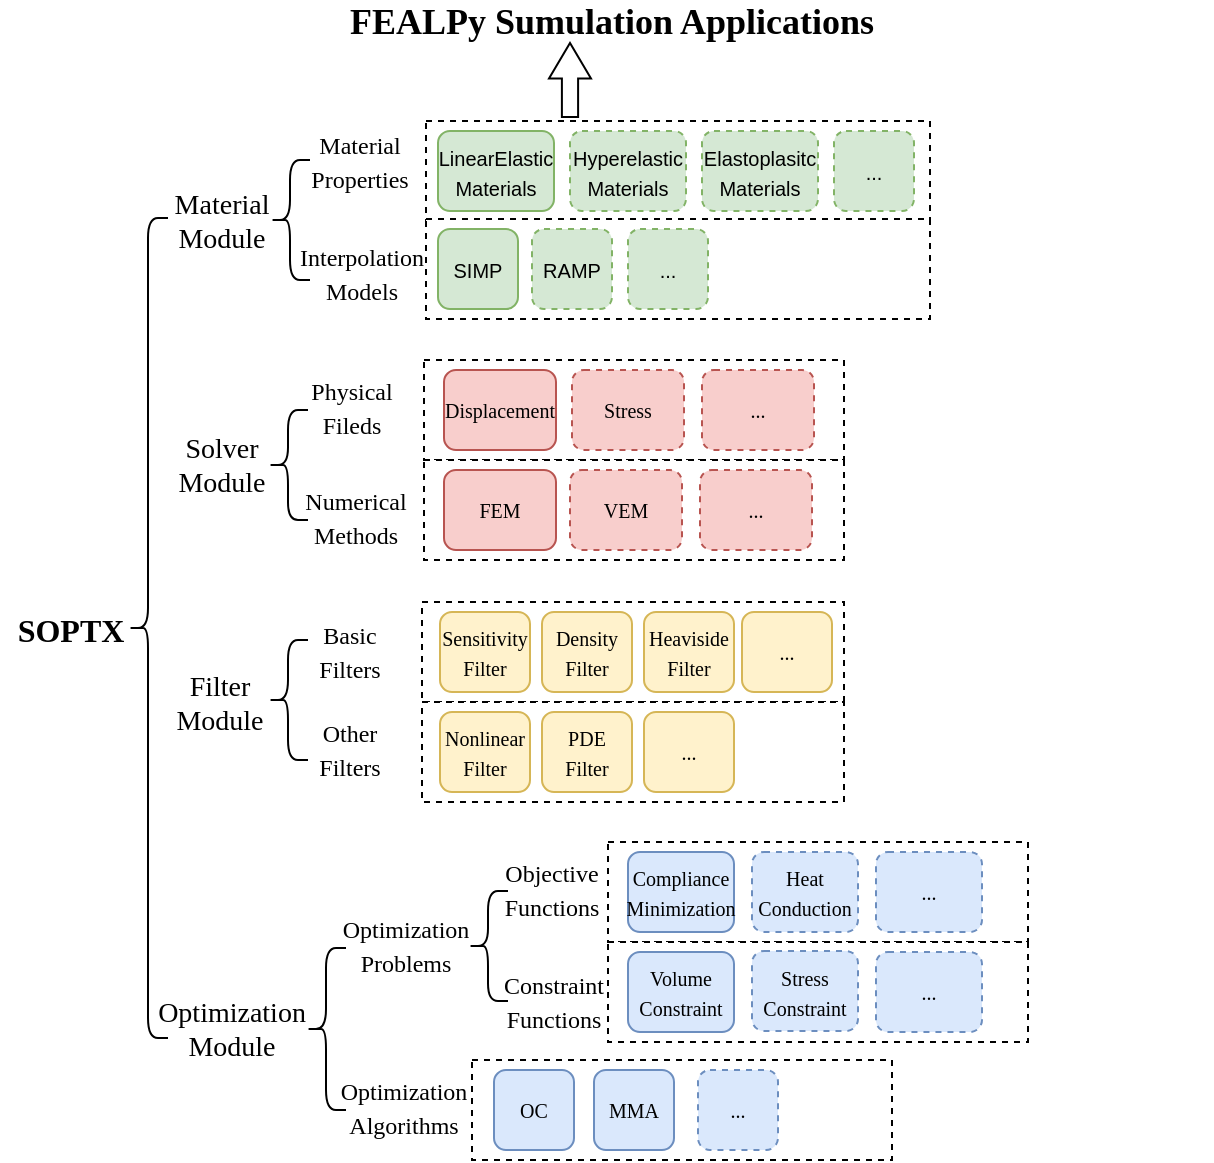 <mxfile version="26.2.12">
  <diagram name="第 1 页" id="ymwS_IY8MIXRyYueqAV2">
    <mxGraphModel dx="753" dy="496" grid="1" gridSize="10" guides="1" tooltips="1" connect="1" arrows="1" fold="1" page="1" pageScale="1" pageWidth="1169" pageHeight="827" math="0" shadow="0">
      <root>
        <mxCell id="0" />
        <mxCell id="1" parent="0" />
        <mxCell id="F3Z2k89PkYjlrjDhpoIZ-32" value="Optimization&lt;div&gt;Module&lt;/div&gt;" style="text;html=1;align=center;verticalAlign=middle;whiteSpace=wrap;rounded=0;fontFamily=Times New Roman;fontSize=14;" parent="1" vertex="1">
          <mxGeometry x="210" y="639" width="40" height="30" as="geometry" />
        </mxCell>
        <mxCell id="F3Z2k89PkYjlrjDhpoIZ-33" value="Solver&lt;div&gt;Module&lt;/div&gt;" style="text;html=1;align=center;verticalAlign=middle;whiteSpace=wrap;rounded=0;fontFamily=Times New Roman;fontSize=14;" parent="1" vertex="1">
          <mxGeometry x="205" y="357" width="40" height="30" as="geometry" />
        </mxCell>
        <mxCell id="F3Z2k89PkYjlrjDhpoIZ-35" value="Material&lt;div&gt;Module&lt;/div&gt;" style="text;html=1;align=center;verticalAlign=middle;whiteSpace=wrap;rounded=0;fontFamily=Times New Roman;fontSize=14;" parent="1" vertex="1">
          <mxGeometry x="205" y="235" width="40" height="30" as="geometry" />
        </mxCell>
        <mxCell id="F3Z2k89PkYjlrjDhpoIZ-38" value="&lt;font style=&quot;font-size: 18px;&quot;&gt;FEALPy Sumulation Applications&lt;/font&gt;" style="rounded=0;whiteSpace=wrap;html=1;fontFamily=Times New Roman;fontSize=14;fontStyle=1;dashed=1;strokeColor=none;" parent="1" vertex="1">
          <mxGeometry x="120" y="141" width="600" height="18" as="geometry" />
        </mxCell>
        <mxCell id="F3Z2k89PkYjlrjDhpoIZ-39" value="" style="shape=flexArrow;endArrow=classic;html=1;rounded=0;entryX=0.5;entryY=1;entryDx=0;entryDy=0;endWidth=11.905;endSize=5.586;width=8.095;fontFamily=Times New Roman;startSize=6;fontSize=11;" parent="1" edge="1">
          <mxGeometry width="50" height="50" relative="1" as="geometry">
            <mxPoint x="399" y="198" as="sourcePoint" />
            <mxPoint x="399" y="160" as="targetPoint" />
          </mxGeometry>
        </mxCell>
        <mxCell id="SHF09hgEC6lpMV5m1Q11-1" value="" style="shape=curlyBracket;whiteSpace=wrap;html=1;rounded=1;labelPosition=left;verticalLabelPosition=middle;align=right;verticalAlign=middle;" parent="1" vertex="1">
          <mxGeometry x="178" y="248" width="20" height="410" as="geometry" />
        </mxCell>
        <mxCell id="SHF09hgEC6lpMV5m1Q11-2" value="&lt;font style=&quot;font-size: 16px;&quot;&gt;SOPTX&lt;/font&gt;" style="text;html=1;align=center;verticalAlign=middle;resizable=0;points=[];autosize=1;strokeColor=none;fillColor=none;fontFamily=Times New Roman;fontStyle=1;fontSize=14;" parent="1" vertex="1">
          <mxGeometry x="114" y="439" width="70" height="30" as="geometry" />
        </mxCell>
        <mxCell id="QV9En6UjGn9VhWlDcuHC-3" value="Filter&lt;div&gt;Module&lt;/div&gt;" style="text;html=1;align=center;verticalAlign=middle;whiteSpace=wrap;rounded=0;fontFamily=Times New Roman;fontSize=14;" parent="1" vertex="1">
          <mxGeometry x="204" y="476" width="40" height="30" as="geometry" />
        </mxCell>
        <mxCell id="QV9En6UjGn9VhWlDcuHC-32" value="" style="rounded=0;whiteSpace=wrap;html=1;fontFamily=Times New Roman;dashed=1;" parent="1" vertex="1">
          <mxGeometry x="325" y="440" width="211" height="50" as="geometry" />
        </mxCell>
        <mxCell id="QV9En6UjGn9VhWlDcuHC-33" value="&lt;span style=&quot;font-size: 10px;&quot;&gt;Sensitivity&lt;/span&gt;&lt;div&gt;&lt;span style=&quot;font-size: 10px;&quot;&gt;Filter&lt;/span&gt;&lt;/div&gt;" style="rounded=1;whiteSpace=wrap;html=1;fillColor=#fff2cc;strokeColor=#d6b656;align=center;verticalAlign=middle;fontFamily=Times New Roman;fontSize=12;fontColor=default;container=0;" parent="1" vertex="1">
          <mxGeometry x="334" y="445" width="45" height="40" as="geometry">
            <mxRectangle x="334" y="445" width="80" height="40" as="alternateBounds" />
          </mxGeometry>
        </mxCell>
        <mxCell id="QV9En6UjGn9VhWlDcuHC-37" value="&lt;span style=&quot;font-size: 10px;&quot;&gt;Density&lt;/span&gt;&lt;div&gt;&lt;span style=&quot;font-size: 10px;&quot;&gt;Filter&lt;/span&gt;&lt;/div&gt;" style="rounded=1;whiteSpace=wrap;html=1;fillColor=#fff2cc;strokeColor=#d6b656;align=center;verticalAlign=middle;fontFamily=Times New Roman;fontSize=12;fontColor=default;" parent="1" vertex="1">
          <mxGeometry x="385" y="445" width="45" height="40" as="geometry" />
        </mxCell>
        <mxCell id="QV9En6UjGn9VhWlDcuHC-38" value="&lt;span style=&quot;font-size: 10px;&quot;&gt;Heaviside Filter&lt;/span&gt;" style="rounded=1;whiteSpace=wrap;html=1;fillColor=#fff2cc;strokeColor=#d6b656;align=center;verticalAlign=middle;fontFamily=Times New Roman;fontSize=12;fontColor=default;" parent="1" vertex="1">
          <mxGeometry x="436" y="445" width="45" height="40" as="geometry" />
        </mxCell>
        <mxCell id="QV9En6UjGn9VhWlDcuHC-43" value="&lt;span style=&quot;font-size: 10px;&quot;&gt;...&lt;/span&gt;" style="rounded=1;whiteSpace=wrap;html=1;fillColor=#fff2cc;strokeColor=#d6b656;align=center;verticalAlign=middle;fontFamily=Times New Roman;fontSize=12;fontColor=default;" parent="1" vertex="1">
          <mxGeometry x="485" y="445" width="45" height="40" as="geometry" />
        </mxCell>
        <mxCell id="QV9En6UjGn9VhWlDcuHC-46" value="" style="shape=curlyBracket;whiteSpace=wrap;html=1;rounded=1;labelPosition=left;verticalLabelPosition=middle;align=right;verticalAlign=middle;" parent="1" vertex="1">
          <mxGeometry x="267" y="613" width="20" height="81" as="geometry" />
        </mxCell>
        <mxCell id="QV9En6UjGn9VhWlDcuHC-47" value="&lt;span style=&quot;font-size: 12px;&quot;&gt;Optimization&lt;/span&gt;&lt;div&gt;&lt;span style=&quot;font-size: 12px;&quot;&gt;Problems&lt;/span&gt;&lt;/div&gt;" style="text;html=1;align=center;verticalAlign=middle;whiteSpace=wrap;rounded=0;fontFamily=Times New Roman;fontSize=14;" parent="1" vertex="1">
          <mxGeometry x="297" y="597" width="40" height="30" as="geometry" />
        </mxCell>
        <mxCell id="QV9En6UjGn9VhWlDcuHC-48" value="&lt;span style=&quot;font-size: 12px;&quot;&gt;Optimization&lt;/span&gt;&lt;div&gt;&lt;span style=&quot;font-size: 12px;&quot;&gt;Algorithms&lt;/span&gt;&lt;/div&gt;" style="text;html=1;align=center;verticalAlign=middle;whiteSpace=wrap;rounded=0;fontFamily=Times New Roman;fontSize=14;" parent="1" vertex="1">
          <mxGeometry x="296" y="678" width="40" height="30" as="geometry" />
        </mxCell>
        <mxCell id="QV9En6UjGn9VhWlDcuHC-56" value="" style="shape=curlyBracket;whiteSpace=wrap;html=1;rounded=1;labelPosition=left;verticalLabelPosition=middle;align=right;verticalAlign=middle;" parent="1" vertex="1">
          <mxGeometry x="348" y="584.5" width="20" height="55" as="geometry" />
        </mxCell>
        <mxCell id="QV9En6UjGn9VhWlDcuHC-57" value="&lt;span style=&quot;font-size: 12px;&quot;&gt;Objective&lt;/span&gt;&lt;div&gt;&lt;span style=&quot;font-size: 12px;&quot;&gt;Functions&lt;/span&gt;&lt;/div&gt;" style="text;html=1;align=center;verticalAlign=middle;whiteSpace=wrap;rounded=0;fontFamily=Times New Roman;fontSize=14;" parent="1" vertex="1">
          <mxGeometry x="370" y="569" width="40" height="30" as="geometry" />
        </mxCell>
        <mxCell id="QV9En6UjGn9VhWlDcuHC-58" value="&lt;span style=&quot;font-size: 12px;&quot;&gt;Constraint&lt;br&gt;Functions&lt;/span&gt;" style="text;html=1;align=center;verticalAlign=middle;whiteSpace=wrap;rounded=0;fontFamily=Times New Roman;fontSize=14;" parent="1" vertex="1">
          <mxGeometry x="371" y="624.5" width="40" height="30" as="geometry" />
        </mxCell>
        <mxCell id="QV9En6UjGn9VhWlDcuHC-59" value="" style="rounded=0;whiteSpace=wrap;html=1;fontFamily=Times New Roman;dashed=1;" parent="1" vertex="1">
          <mxGeometry x="418" y="560" width="210" height="50" as="geometry" />
        </mxCell>
        <mxCell id="QV9En6UjGn9VhWlDcuHC-60" value="&lt;span style=&quot;font-size: 10px;&quot;&gt;Compliance&lt;/span&gt;&lt;div&gt;&lt;span style=&quot;font-size: 10px;&quot;&gt;Minimization&lt;/span&gt;&lt;/div&gt;" style="rounded=1;whiteSpace=wrap;html=1;fillColor=#dae8fc;strokeColor=#6c8ebf;align=center;verticalAlign=middle;fontFamily=Times New Roman;fontSize=12;fontColor=default;" parent="1" vertex="1">
          <mxGeometry x="428" y="565" width="53" height="40" as="geometry" />
        </mxCell>
        <mxCell id="QV9En6UjGn9VhWlDcuHC-61" value="&lt;span style=&quot;font-size: 10px;&quot;&gt;Heat&lt;/span&gt;&lt;div&gt;&lt;span style=&quot;font-size: 10px;&quot;&gt;Conduction&lt;/span&gt;&lt;/div&gt;" style="rounded=1;whiteSpace=wrap;html=1;fillColor=#dae8fc;strokeColor=#6c8ebf;align=center;verticalAlign=middle;fontFamily=Times New Roman;fontSize=12;fontColor=default;dashed=1;" parent="1" vertex="1">
          <mxGeometry x="490" y="565" width="53" height="40" as="geometry" />
        </mxCell>
        <mxCell id="QV9En6UjGn9VhWlDcuHC-63" value="" style="rounded=0;whiteSpace=wrap;html=1;fontFamily=Times New Roman;dashed=1;" parent="1" vertex="1">
          <mxGeometry x="418" y="610" width="210" height="50" as="geometry" />
        </mxCell>
        <mxCell id="QV9En6UjGn9VhWlDcuHC-64" value="&lt;span style=&quot;font-size: 10px;&quot;&gt;Volume&lt;/span&gt;&lt;div&gt;&lt;span style=&quot;font-size: 10px;&quot;&gt;Constraint&lt;/span&gt;&lt;/div&gt;" style="rounded=1;whiteSpace=wrap;html=1;fillColor=#dae8fc;strokeColor=#6c8ebf;align=center;verticalAlign=middle;fontFamily=Times New Roman;fontSize=12;fontColor=default;" parent="1" vertex="1">
          <mxGeometry x="428" y="615" width="53" height="40" as="geometry" />
        </mxCell>
        <mxCell id="QV9En6UjGn9VhWlDcuHC-65" value="&lt;span style=&quot;font-size: 10px;&quot;&gt;Stress&lt;/span&gt;&lt;div&gt;&lt;span style=&quot;font-size: 10px;&quot;&gt;Constraint&lt;/span&gt;&lt;/div&gt;" style="rounded=1;whiteSpace=wrap;html=1;fillColor=#dae8fc;strokeColor=#6c8ebf;align=center;dashed=1;verticalAlign=middle;fontFamily=Times New Roman;fontSize=12;fontColor=default;" parent="1" vertex="1">
          <mxGeometry x="490" y="614.5" width="53" height="40" as="geometry" />
        </mxCell>
        <mxCell id="QV9En6UjGn9VhWlDcuHC-66" value="&lt;span style=&quot;font-size: 10px;&quot;&gt;...&lt;/span&gt;" style="rounded=1;whiteSpace=wrap;html=1;fillColor=#dae8fc;strokeColor=#6c8ebf;align=center;dashed=1;verticalAlign=middle;fontFamily=Times New Roman;fontSize=12;fontColor=default;" parent="1" vertex="1">
          <mxGeometry x="552" y="615" width="53" height="40" as="geometry" />
        </mxCell>
        <mxCell id="QV9En6UjGn9VhWlDcuHC-67" value="&lt;span style=&quot;font-size: 10px;&quot;&gt;...&lt;/span&gt;" style="rounded=1;whiteSpace=wrap;html=1;fillColor=#dae8fc;strokeColor=#6c8ebf;align=center;verticalAlign=middle;fontFamily=Times New Roman;fontSize=12;fontColor=default;dashed=1;" parent="1" vertex="1">
          <mxGeometry x="552" y="565" width="53" height="40" as="geometry" />
        </mxCell>
        <mxCell id="cAgsl87A5W_VfvOpg8Ob-4" value="" style="rounded=0;whiteSpace=wrap;html=1;fontFamily=Times New Roman;dashed=1;" parent="1" vertex="1">
          <mxGeometry x="350" y="669" width="210" height="50" as="geometry" />
        </mxCell>
        <mxCell id="cAgsl87A5W_VfvOpg8Ob-5" value="&lt;span style=&quot;font-size: 10px;&quot;&gt;OC&lt;/span&gt;" style="rounded=1;whiteSpace=wrap;html=1;fillColor=#dae8fc;strokeColor=#6c8ebf;align=center;verticalAlign=middle;fontFamily=Times New Roman;fontSize=12;fontColor=default;" parent="1" vertex="1">
          <mxGeometry x="361" y="674" width="40" height="40" as="geometry" />
        </mxCell>
        <mxCell id="cAgsl87A5W_VfvOpg8Ob-6" value="&lt;span style=&quot;font-size: 10px;&quot;&gt;MMA&lt;/span&gt;" style="rounded=1;whiteSpace=wrap;html=1;fillColor=#dae8fc;strokeColor=#6c8ebf;align=center;verticalAlign=middle;fontFamily=Times New Roman;fontSize=12;fontColor=default;" parent="1" vertex="1">
          <mxGeometry x="411" y="674" width="40" height="40" as="geometry" />
        </mxCell>
        <mxCell id="cAgsl87A5W_VfvOpg8Ob-11" value="&lt;span style=&quot;font-size: 10px;&quot;&gt;...&lt;/span&gt;" style="rounded=1;whiteSpace=wrap;html=1;fillColor=#dae8fc;strokeColor=#6c8ebf;align=center;verticalAlign=middle;fontFamily=Times New Roman;fontSize=12;fontColor=default;dashed=1;" parent="1" vertex="1">
          <mxGeometry x="463" y="674" width="40" height="40" as="geometry" />
        </mxCell>
        <mxCell id="WzBGASRhdgCEX8o0v8tj-3" value="&lt;span style=&quot;font-size: 12px;&quot;&gt;Basic&lt;/span&gt;&lt;div&gt;&lt;span style=&quot;font-size: 12px;&quot;&gt;Filters&lt;/span&gt;&lt;/div&gt;" style="text;html=1;align=center;verticalAlign=middle;whiteSpace=wrap;rounded=0;fontFamily=Times New Roman;fontSize=14;" parent="1" vertex="1">
          <mxGeometry x="269" y="450" width="40" height="30" as="geometry" />
        </mxCell>
        <mxCell id="WzBGASRhdgCEX8o0v8tj-5" value="" style="group" parent="1" vertex="1" connectable="0">
          <mxGeometry x="266" y="199.5" width="306" height="99" as="geometry" />
        </mxCell>
        <mxCell id="F3Z2k89PkYjlrjDhpoIZ-31" value="" style="rounded=0;whiteSpace=wrap;html=1;fontFamily=Times New Roman;dashed=1;" parent="WzBGASRhdgCEX8o0v8tj-5" vertex="1">
          <mxGeometry x="61" width="252" height="50" as="geometry" />
        </mxCell>
        <mxCell id="F3Z2k89PkYjlrjDhpoIZ-23" value="&lt;span style=&quot;font-size: 10px;&quot;&gt;LinearElastic Materials&lt;/span&gt;" style="rounded=1;whiteSpace=wrap;html=1;fillColor=#d5e8d4;strokeColor=#82b366;align=center;" parent="WzBGASRhdgCEX8o0v8tj-5" vertex="1">
          <mxGeometry x="67" y="5" width="58" height="40" as="geometry" />
        </mxCell>
        <mxCell id="QV9En6UjGn9VhWlDcuHC-4" value="" style="shape=curlyBracket;whiteSpace=wrap;html=1;rounded=1;labelPosition=left;verticalLabelPosition=middle;align=right;verticalAlign=middle;" parent="WzBGASRhdgCEX8o0v8tj-5" vertex="1">
          <mxGeometry x="-17" y="19.5" width="20" height="60" as="geometry" />
        </mxCell>
        <mxCell id="QV9En6UjGn9VhWlDcuHC-5" value="&lt;span style=&quot;font-size: 12px;&quot;&gt;Material&lt;/span&gt;&lt;div&gt;&lt;span style=&quot;font-size: 12px;&quot;&gt;Properties&lt;/span&gt;&lt;/div&gt;" style="text;html=1;align=center;verticalAlign=middle;whiteSpace=wrap;rounded=0;fontFamily=Times New Roman;fontSize=14;" parent="WzBGASRhdgCEX8o0v8tj-5" vertex="1">
          <mxGeometry x="8" y="5" width="40" height="30" as="geometry" />
        </mxCell>
        <mxCell id="QV9En6UjGn9VhWlDcuHC-6" value="&lt;span style=&quot;font-size: 12px;&quot;&gt;Interpolation&lt;/span&gt;&lt;div&gt;&lt;span style=&quot;font-size: 12px;&quot;&gt;Models&lt;/span&gt;&lt;/div&gt;" style="text;html=1;align=center;verticalAlign=middle;whiteSpace=wrap;rounded=0;fontFamily=Times New Roman;fontSize=14;" parent="WzBGASRhdgCEX8o0v8tj-5" vertex="1">
          <mxGeometry x="9" y="61" width="40" height="30" as="geometry" />
        </mxCell>
        <mxCell id="QV9En6UjGn9VhWlDcuHC-15" value="" style="rounded=0;whiteSpace=wrap;html=1;fontFamily=Times New Roman;dashed=1;fillColor=default;" parent="WzBGASRhdgCEX8o0v8tj-5" vertex="1">
          <mxGeometry x="61" y="49" width="252" height="50" as="geometry" />
        </mxCell>
        <mxCell id="QV9En6UjGn9VhWlDcuHC-16" value="&lt;span style=&quot;font-size: 10px;&quot;&gt;SIMP&lt;/span&gt;" style="rounded=1;whiteSpace=wrap;html=1;fillColor=#d5e8d4;strokeColor=#82b366;align=center;" parent="WzBGASRhdgCEX8o0v8tj-5" vertex="1">
          <mxGeometry x="67" y="54" width="40" height="40" as="geometry" />
        </mxCell>
        <mxCell id="QV9En6UjGn9VhWlDcuHC-17" value="&lt;span style=&quot;font-size: 10px;&quot;&gt;RAMP&lt;/span&gt;" style="rounded=1;whiteSpace=wrap;html=1;fillColor=#d5e8d4;strokeColor=#82b366;align=center;dashed=1;" parent="WzBGASRhdgCEX8o0v8tj-5" vertex="1">
          <mxGeometry x="114" y="54" width="40" height="40" as="geometry" />
        </mxCell>
        <mxCell id="QV9En6UjGn9VhWlDcuHC-19" value="&lt;span style=&quot;font-size: 10px;&quot;&gt;...&lt;/span&gt;" style="rounded=1;whiteSpace=wrap;html=1;fillColor=#d5e8d4;strokeColor=#82b366;align=center;dashed=1;" parent="WzBGASRhdgCEX8o0v8tj-5" vertex="1">
          <mxGeometry x="162" y="54" width="40" height="40" as="geometry" />
        </mxCell>
        <mxCell id="QV9En6UjGn9VhWlDcuHC-11" value="&lt;span style=&quot;font-size: 10px;&quot;&gt;Hyper&lt;/span&gt;&lt;span style=&quot;font-size: 10px; background-color: transparent; color: light-dark(rgb(0, 0, 0), rgb(255, 255, 255));&quot;&gt;elastic&lt;/span&gt;&lt;div&gt;&lt;span style=&quot;font-size: 10px; background-color: transparent; color: light-dark(rgb(0, 0, 0), rgb(255, 255, 255));&quot;&gt;Materials&lt;/span&gt;&lt;/div&gt;" style="rounded=1;whiteSpace=wrap;html=1;fillColor=#d5e8d4;strokeColor=#82b366;align=center;dashed=1;" parent="WzBGASRhdgCEX8o0v8tj-5" vertex="1">
          <mxGeometry x="133" y="5" width="58" height="40" as="geometry" />
        </mxCell>
        <mxCell id="QV9En6UjGn9VhWlDcuHC-12" value="&lt;span style=&quot;font-size: 10px;&quot;&gt;Elasto&lt;/span&gt;&lt;span style=&quot;font-size: 10px; background-color: transparent; color: light-dark(rgb(0, 0, 0), rgb(255, 255, 255));&quot;&gt;plasitc&lt;/span&gt;&lt;div&gt;&lt;span style=&quot;font-size: 10px; background-color: transparent; color: light-dark(rgb(0, 0, 0), rgb(255, 255, 255));&quot;&gt;Materials&lt;/span&gt;&lt;/div&gt;" style="rounded=1;whiteSpace=wrap;html=1;fillColor=#d5e8d4;strokeColor=#82b366;align=center;dashed=1;" parent="WzBGASRhdgCEX8o0v8tj-5" vertex="1">
          <mxGeometry x="199" y="5" width="58" height="40" as="geometry" />
        </mxCell>
        <mxCell id="QV9En6UjGn9VhWlDcuHC-13" value="&lt;span style=&quot;font-size: 10px;&quot;&gt;...&lt;/span&gt;" style="rounded=1;whiteSpace=wrap;html=1;fillColor=#d5e8d4;strokeColor=#82b366;align=center;dashed=1;" parent="WzBGASRhdgCEX8o0v8tj-5" vertex="1">
          <mxGeometry x="265" y="5" width="40" height="40" as="geometry" />
        </mxCell>
        <mxCell id="WzBGASRhdgCEX8o0v8tj-6" value="" style="group" parent="1" vertex="1" connectable="0">
          <mxGeometry x="247" y="319" width="272" height="100" as="geometry" />
        </mxCell>
        <mxCell id="QV9En6UjGn9VhWlDcuHC-20" value="" style="rounded=0;whiteSpace=wrap;html=1;fontFamily=Times New Roman;dashed=1;" parent="WzBGASRhdgCEX8o0v8tj-6" vertex="1">
          <mxGeometry x="79" width="210" height="50" as="geometry" />
        </mxCell>
        <mxCell id="QV9En6UjGn9VhWlDcuHC-21" value="&lt;span style=&quot;font-size: 10px;&quot;&gt;Displace&lt;/span&gt;&lt;span style=&quot;font-size: 10px; background-color: transparent; color: light-dark(rgb(0, 0, 0), rgb(255, 255, 255));&quot;&gt;ment&lt;/span&gt;" style="rounded=1;whiteSpace=wrap;html=1;fillColor=#f8cecc;strokeColor=#b85450;align=center;verticalAlign=middle;fontFamily=Times New Roman;fontSize=12;fontColor=default;" parent="WzBGASRhdgCEX8o0v8tj-6" vertex="1">
          <mxGeometry x="89" y="5" width="56" height="40" as="geometry" />
        </mxCell>
        <mxCell id="QV9En6UjGn9VhWlDcuHC-22" value="" style="shape=curlyBracket;whiteSpace=wrap;html=1;rounded=1;labelPosition=left;verticalLabelPosition=middle;align=right;verticalAlign=middle;" parent="WzBGASRhdgCEX8o0v8tj-6" vertex="1">
          <mxGeometry x="1" y="25" width="20" height="55" as="geometry" />
        </mxCell>
        <mxCell id="QV9En6UjGn9VhWlDcuHC-23" value="&lt;span style=&quot;font-size: 12px;&quot;&gt;Physical&lt;/span&gt;&lt;div&gt;&lt;span style=&quot;font-size: 12px;&quot;&gt;Fileds&lt;/span&gt;&lt;/div&gt;" style="text;html=1;align=center;verticalAlign=middle;whiteSpace=wrap;rounded=0;fontFamily=Times New Roman;fontSize=14;" parent="WzBGASRhdgCEX8o0v8tj-6" vertex="1">
          <mxGeometry x="23" y="9" width="40" height="30" as="geometry" />
        </mxCell>
        <mxCell id="QV9En6UjGn9VhWlDcuHC-24" value="&lt;span style=&quot;font-size: 12px;&quot;&gt;Numerical&lt;/span&gt;&lt;div&gt;&lt;span style=&quot;font-size: 12px;&quot;&gt;Methods&lt;/span&gt;&lt;/div&gt;" style="text;html=1;align=center;verticalAlign=middle;whiteSpace=wrap;rounded=0;fontFamily=Times New Roman;fontSize=14;" parent="WzBGASRhdgCEX8o0v8tj-6" vertex="1">
          <mxGeometry x="25" y="64" width="40" height="30" as="geometry" />
        </mxCell>
        <mxCell id="QV9En6UjGn9VhWlDcuHC-25" value="&lt;span style=&quot;font-size: 10px;&quot;&gt;Stress&lt;/span&gt;" style="rounded=1;whiteSpace=wrap;html=1;fillColor=#f8cecc;strokeColor=#b85450;align=center;dashed=1;verticalAlign=middle;fontFamily=Times New Roman;fontSize=12;fontColor=default;" parent="WzBGASRhdgCEX8o0v8tj-6" vertex="1">
          <mxGeometry x="153" y="5" width="56" height="40" as="geometry" />
        </mxCell>
        <mxCell id="QV9En6UjGn9VhWlDcuHC-27" value="&lt;span style=&quot;font-size: 10px;&quot;&gt;...&lt;/span&gt;" style="rounded=1;whiteSpace=wrap;html=1;fillColor=#f8cecc;strokeColor=#b85450;align=center;dashed=1;verticalAlign=middle;fontFamily=Times New Roman;fontSize=12;fontColor=default;" parent="WzBGASRhdgCEX8o0v8tj-6" vertex="1">
          <mxGeometry x="218" y="5" width="56" height="40" as="geometry" />
        </mxCell>
        <mxCell id="QV9En6UjGn9VhWlDcuHC-28" value="" style="rounded=0;whiteSpace=wrap;html=1;fontFamily=Times New Roman;dashed=1;" parent="WzBGASRhdgCEX8o0v8tj-6" vertex="1">
          <mxGeometry x="79" y="50" width="210" height="50" as="geometry" />
        </mxCell>
        <mxCell id="QV9En6UjGn9VhWlDcuHC-29" value="&lt;span style=&quot;font-size: 10px;&quot;&gt;FEM&lt;/span&gt;" style="rounded=1;whiteSpace=wrap;html=1;fillColor=#f8cecc;strokeColor=#b85450;align=center;verticalAlign=middle;fontFamily=Times New Roman;fontSize=12;fontColor=default;" parent="WzBGASRhdgCEX8o0v8tj-6" vertex="1">
          <mxGeometry x="89" y="55" width="56" height="40" as="geometry" />
        </mxCell>
        <mxCell id="QV9En6UjGn9VhWlDcuHC-30" value="&lt;span style=&quot;font-size: 10px;&quot;&gt;VEM&lt;/span&gt;" style="rounded=1;whiteSpace=wrap;html=1;fillColor=#f8cecc;strokeColor=#b85450;align=center;dashed=1;verticalAlign=middle;fontFamily=Times New Roman;fontSize=12;fontColor=default;" parent="WzBGASRhdgCEX8o0v8tj-6" vertex="1">
          <mxGeometry x="152" y="55" width="56" height="40" as="geometry" />
        </mxCell>
        <mxCell id="QV9En6UjGn9VhWlDcuHC-31" value="&lt;span style=&quot;font-size: 10px;&quot;&gt;...&lt;/span&gt;" style="rounded=1;whiteSpace=wrap;html=1;fillColor=#f8cecc;strokeColor=#b85450;align=center;dashed=1;verticalAlign=middle;fontFamily=Times New Roman;fontSize=12;fontColor=default;" parent="WzBGASRhdgCEX8o0v8tj-6" vertex="1">
          <mxGeometry x="217" y="55" width="56" height="40" as="geometry" />
        </mxCell>
        <mxCell id="WzBGASRhdgCEX8o0v8tj-7" value="" style="rounded=0;whiteSpace=wrap;html=1;fontFamily=Times New Roman;dashed=1;" parent="1" vertex="1">
          <mxGeometry x="325" y="490" width="211" height="50" as="geometry" />
        </mxCell>
        <mxCell id="WzBGASRhdgCEX8o0v8tj-8" value="&lt;span style=&quot;font-size: 10px;&quot;&gt;Nonlinear&lt;/span&gt;&lt;div&gt;&lt;span style=&quot;font-size: 10px;&quot;&gt;Filter&lt;/span&gt;&lt;/div&gt;" style="rounded=1;whiteSpace=wrap;html=1;fillColor=#fff2cc;strokeColor=#d6b656;align=center;verticalAlign=middle;fontFamily=Times New Roman;fontSize=12;fontColor=default;" parent="1" vertex="1">
          <mxGeometry x="334" y="495" width="45" height="40" as="geometry" />
        </mxCell>
        <mxCell id="WzBGASRhdgCEX8o0v8tj-9" value="&lt;span style=&quot;font-size: 10px;&quot;&gt;PDE&lt;/span&gt;&lt;br&gt;&lt;div&gt;&lt;span style=&quot;font-size: 10px;&quot;&gt;Filter&lt;/span&gt;&lt;/div&gt;" style="rounded=1;whiteSpace=wrap;html=1;fillColor=#fff2cc;strokeColor=#d6b656;align=center;verticalAlign=middle;fontFamily=Times New Roman;fontSize=12;fontColor=default;" parent="1" vertex="1">
          <mxGeometry x="385" y="495" width="45" height="40" as="geometry" />
        </mxCell>
        <mxCell id="WzBGASRhdgCEX8o0v8tj-11" value="&lt;span style=&quot;font-size: 10px;&quot;&gt;...&lt;/span&gt;" style="rounded=1;whiteSpace=wrap;html=1;fillColor=#fff2cc;strokeColor=#d6b656;align=center;verticalAlign=middle;fontFamily=Times New Roman;fontSize=12;fontColor=default;" parent="1" vertex="1">
          <mxGeometry x="436" y="495" width="45" height="40" as="geometry" />
        </mxCell>
        <mxCell id="HAwrNAH2j693whvZ-E83-3" value="&lt;span style=&quot;font-size: 12px;&quot;&gt;Other&lt;/span&gt;&lt;div&gt;&lt;span style=&quot;font-size: 12px;&quot;&gt;Filters&lt;/span&gt;&lt;/div&gt;" style="text;html=1;align=center;verticalAlign=middle;whiteSpace=wrap;rounded=0;fontFamily=Times New Roman;fontSize=14;" parent="1" vertex="1">
          <mxGeometry x="269" y="499" width="40" height="30" as="geometry" />
        </mxCell>
        <mxCell id="HAwrNAH2j693whvZ-E83-4" value="" style="shape=curlyBracket;whiteSpace=wrap;html=1;rounded=1;labelPosition=left;verticalLabelPosition=middle;align=right;verticalAlign=middle;" parent="1" vertex="1">
          <mxGeometry x="248" y="459" width="20" height="60" as="geometry" />
        </mxCell>
      </root>
    </mxGraphModel>
  </diagram>
</mxfile>
